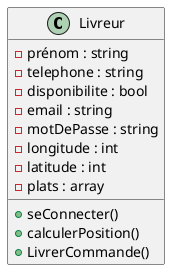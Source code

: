 @startuml Livreur


Class Livreur {
    - prénom : string
    - telephone : string
    - disponibilite : bool
    - email : string
    - motDePasse : string
    - longitude : int
    - latitude : int
    - plats : array

    + seConnecter()
    + calculerPosition()
    + LivrerCommande()
}


@enduml



